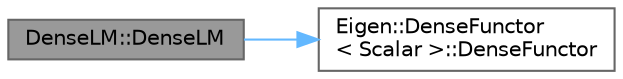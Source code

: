digraph "DenseLM::DenseLM"
{
 // LATEX_PDF_SIZE
  bgcolor="transparent";
  edge [fontname=Helvetica,fontsize=10,labelfontname=Helvetica,labelfontsize=10];
  node [fontname=Helvetica,fontsize=10,shape=box,height=0.2,width=0.4];
  rankdir="LR";
  Node1 [id="Node000001",label="DenseLM::DenseLM",height=0.2,width=0.4,color="gray40", fillcolor="grey60", style="filled", fontcolor="black",tooltip=" "];
  Node1 -> Node2 [id="edge1_Node000001_Node000002",color="steelblue1",style="solid",tooltip=" "];
  Node2 [id="Node000002",label="Eigen::DenseFunctor\l\< Scalar \>::DenseFunctor",height=0.2,width=0.4,color="grey40", fillcolor="white", style="filled",URL="$struct_eigen_1_1_dense_functor.html#a656510f272f2105426c12a13830325e7",tooltip=" "];
}
